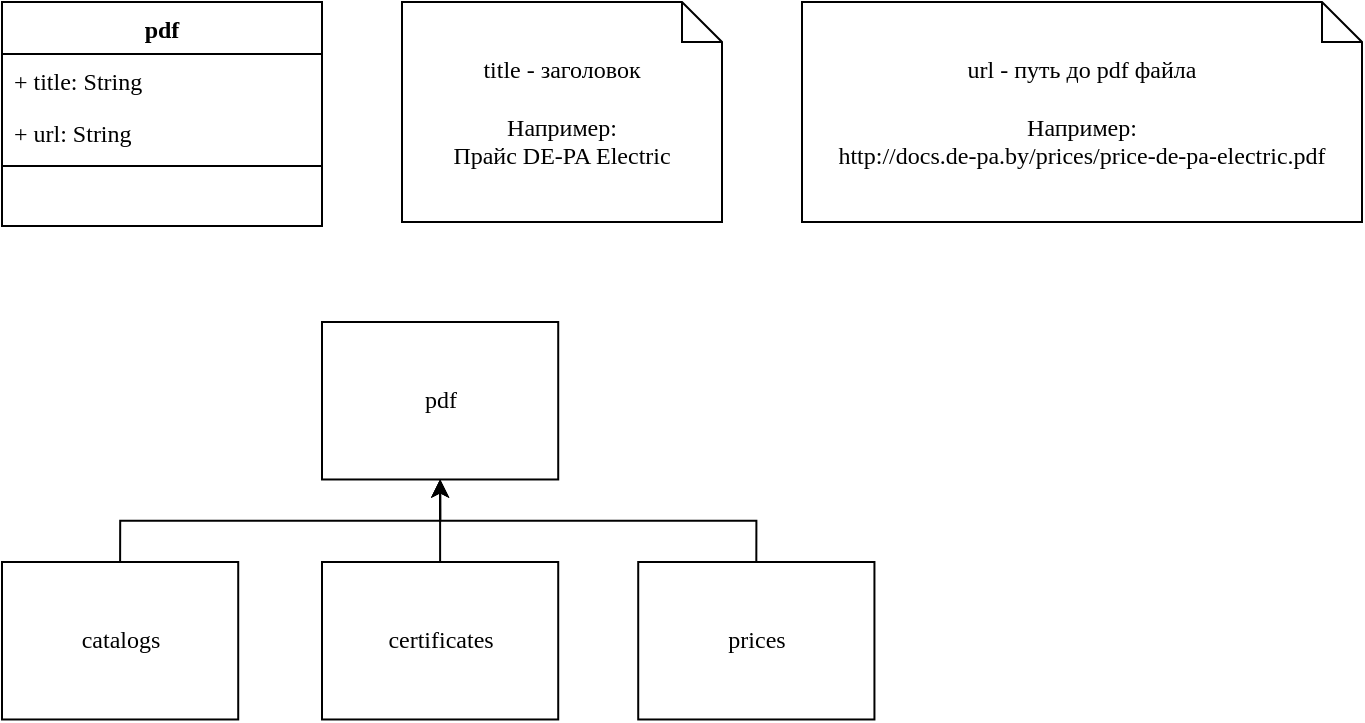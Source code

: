 <mxfile version="15.4.0" type="device"><diagram id="ZMygdvCZBWs9biYYR_JG" name="Page-1"><mxGraphModel dx="853" dy="493" grid="1" gridSize="10" guides="1" tooltips="1" connect="1" arrows="1" fold="1" page="1" pageScale="1" pageWidth="827" pageHeight="1169" math="0" shadow="0"><root><mxCell id="0"/><mxCell id="1" parent="0"/><mxCell id="weH_uN2D3sVnh0mBmEyo-1" value="pdf" style="swimlane;fontStyle=1;align=center;verticalAlign=top;childLayout=stackLayout;horizontal=1;startSize=26;horizontalStack=0;resizeParent=1;resizeParentMax=0;resizeLast=0;collapsible=1;marginBottom=0;fontFamily=Times New Roman;" vertex="1" parent="1"><mxGeometry x="80" y="40" width="160" height="112" as="geometry"/></mxCell><mxCell id="weH_uN2D3sVnh0mBmEyo-2" value="+ title: String" style="text;strokeColor=none;fillColor=none;align=left;verticalAlign=top;spacingLeft=4;spacingRight=4;overflow=hidden;rotatable=0;points=[[0,0.5],[1,0.5]];portConstraint=eastwest;fontFamily=Times New Roman;" vertex="1" parent="weH_uN2D3sVnh0mBmEyo-1"><mxGeometry y="26" width="160" height="26" as="geometry"/></mxCell><mxCell id="weH_uN2D3sVnh0mBmEyo-7" value="+ url: String" style="text;strokeColor=none;fillColor=none;align=left;verticalAlign=top;spacingLeft=4;spacingRight=4;overflow=hidden;rotatable=0;points=[[0,0.5],[1,0.5]];portConstraint=eastwest;fontFamily=Times New Roman;" vertex="1" parent="weH_uN2D3sVnh0mBmEyo-1"><mxGeometry y="52" width="160" height="26" as="geometry"/></mxCell><mxCell id="weH_uN2D3sVnh0mBmEyo-3" value="" style="line;strokeWidth=1;fillColor=none;align=left;verticalAlign=middle;spacingTop=-1;spacingLeft=3;spacingRight=3;rotatable=0;labelPosition=right;points=[];portConstraint=eastwest;fontFamily=Times New Roman;" vertex="1" parent="weH_uN2D3sVnh0mBmEyo-1"><mxGeometry y="78" width="160" height="8" as="geometry"/></mxCell><mxCell id="weH_uN2D3sVnh0mBmEyo-4" value=" " style="text;strokeColor=none;fillColor=none;align=left;verticalAlign=top;spacingLeft=4;spacingRight=4;overflow=hidden;rotatable=0;points=[[0,0.5],[1,0.5]];portConstraint=eastwest;fontFamily=Times New Roman;" vertex="1" parent="weH_uN2D3sVnh0mBmEyo-1"><mxGeometry y="86" width="160" height="26" as="geometry"/></mxCell><mxCell id="weH_uN2D3sVnh0mBmEyo-8" value="title - заголовок&lt;br&gt;&lt;br&gt;Например:&lt;br&gt;Прайс DE-PA Electric" style="shape=note;size=20;whiteSpace=wrap;html=1;fontFamily=Times New Roman;" vertex="1" parent="1"><mxGeometry x="280" y="40" width="160" height="110" as="geometry"/></mxCell><mxCell id="weH_uN2D3sVnh0mBmEyo-9" value="url - путь до pdf файла&lt;br&gt;&lt;br&gt;Например:&lt;br&gt;http://docs.de-pa.by/prices/price-de-pa-electric.pdf" style="shape=note;size=20;whiteSpace=wrap;html=1;fontFamily=Times New Roman;" vertex="1" parent="1"><mxGeometry x="480" y="40" width="280" height="110" as="geometry"/></mxCell><mxCell id="weH_uN2D3sVnh0mBmEyo-10" value="pdf" style="html=1;rounded=0;fontFamily=Times New Roman;" vertex="1" parent="1"><mxGeometry x="240" y="200" width="118.11" height="78.74" as="geometry"/></mxCell><mxCell id="weH_uN2D3sVnh0mBmEyo-21" style="edgeStyle=orthogonalEdgeStyle;rounded=0;orthogonalLoop=1;jettySize=auto;html=1;exitX=0.5;exitY=0;exitDx=0;exitDy=0;entryX=0.5;entryY=1;entryDx=0;entryDy=0;fontFamily=Times New Roman;" edge="1" parent="1" source="weH_uN2D3sVnh0mBmEyo-11" target="weH_uN2D3sVnh0mBmEyo-10"><mxGeometry relative="1" as="geometry"/></mxCell><mxCell id="weH_uN2D3sVnh0mBmEyo-11" value="catalogs" style="html=1;rounded=0;fontFamily=Times New Roman;" vertex="1" parent="1"><mxGeometry x="80.0" y="320" width="118.11" height="78.74" as="geometry"/></mxCell><mxCell id="weH_uN2D3sVnh0mBmEyo-22" style="edgeStyle=orthogonalEdgeStyle;rounded=0;orthogonalLoop=1;jettySize=auto;html=1;exitX=0.5;exitY=0;exitDx=0;exitDy=0;entryX=0.5;entryY=1;entryDx=0;entryDy=0;fontFamily=Times New Roman;" edge="1" parent="1" source="weH_uN2D3sVnh0mBmEyo-12" target="weH_uN2D3sVnh0mBmEyo-10"><mxGeometry relative="1" as="geometry"/></mxCell><mxCell id="weH_uN2D3sVnh0mBmEyo-12" value="certificates" style="html=1;rounded=0;fontFamily=Times New Roman;" vertex="1" parent="1"><mxGeometry x="240" y="320" width="118.11" height="78.74" as="geometry"/></mxCell><mxCell id="weH_uN2D3sVnh0mBmEyo-23" style="edgeStyle=orthogonalEdgeStyle;rounded=0;orthogonalLoop=1;jettySize=auto;html=1;exitX=0.5;exitY=0;exitDx=0;exitDy=0;entryX=0.5;entryY=1;entryDx=0;entryDy=0;fontFamily=Times New Roman;" edge="1" parent="1" source="weH_uN2D3sVnh0mBmEyo-13" target="weH_uN2D3sVnh0mBmEyo-10"><mxGeometry relative="1" as="geometry"/></mxCell><mxCell id="weH_uN2D3sVnh0mBmEyo-13" value="prices" style="html=1;rounded=0;fontFamily=Times New Roman;" vertex="1" parent="1"><mxGeometry x="398.11" y="320" width="118.11" height="78.74" as="geometry"/></mxCell></root></mxGraphModel></diagram></mxfile>